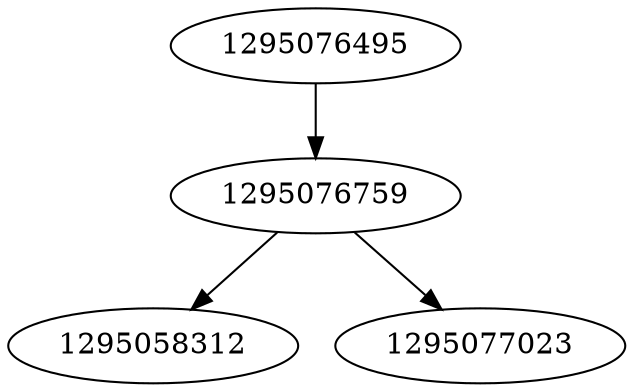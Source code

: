 strict digraph  {
1295058312;
1295076759;
1295076495;
1295077023;
1295076759 -> 1295058312;
1295076759 -> 1295077023;
1295076495 -> 1295076759;
}

